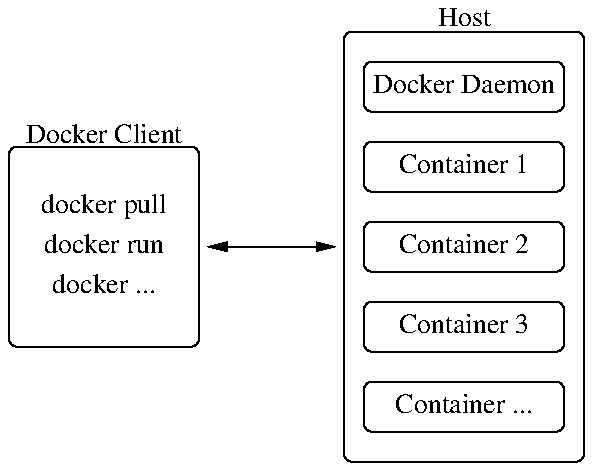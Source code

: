 .PS
h = .1
dh = .02
dw = .1

define container {
	   boxht = 2.5*h; boxwid = 10*dw; boxrad = 2*dh
	   movewid = 2*dh
	   box "$1"
}

Dockerhost: [
Dockerprocess: [
    CDaemon: [
	   container(Docker Daemon)
	]

	Container01: [
	   container(Container 1)
	] with .c at last [].c - (0,4*h)

	Container02: [
	   container(Container 2)
	] with .c at last [].c - (0,4*h)

	Container03: [
	   container(Container 3)
    ] with .c at last [].c - (0,4*h)

	Container0n: [
       container(Container ...)
    ] with .c at last [].c - (0,4*h)
]
    box ht last [].ht+3*dw wid last [].wid+2*dw rad 2*dh at last []
]

Dockerclient: [
    Pull: box invis "docker pull"
	Run: box invis "docker run" with .c at Pull.c - (0,2*dw)
	Etc: box invis "docker ..." with .c at Run.c - (0,2*dw)
] with .c at Dockerhost.c - (18*dw,0)

Dockerclientoutline: box ht last [].ht+dw wid last [].wid+2*dw rad 2*dh at last []

Client: "Docker Client" at last [].n + (0,5*dh)
Host: "Host" at Dockerhost.n + (0,3*dh)

line <-> from Dockerclientoutline.e to Dockerhost.w chop 2*dh
.PE